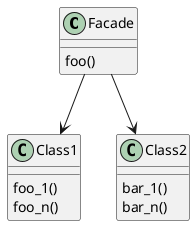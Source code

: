 @startuml

class Facade {
    foo()
}
class Class1 {
    foo_1()
    foo_n()
}
class Class2 {
    bar_1()
    bar_n()
}

Facade --> Class1
Facade --> Class2

@enduml
